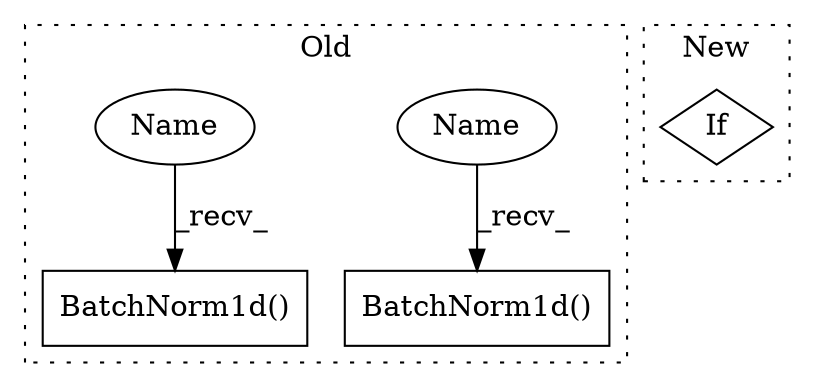 digraph G {
subgraph cluster0 {
1 [label="BatchNorm1d()" a="75" s="1070" l="50" shape="box"];
3 [label="BatchNorm1d()" a="75" s="743" l="46" shape="box"];
4 [label="Name" a="87" s="1070" l="2" shape="ellipse"];
5 [label="Name" a="87" s="743" l="2" shape="ellipse"];
label = "Old";
style="dotted";
}
subgraph cluster1 {
2 [label="If" a="96" s="1088,1107" l="3,14" shape="diamond"];
label = "New";
style="dotted";
}
4 -> 1 [label="_recv_"];
5 -> 3 [label="_recv_"];
}